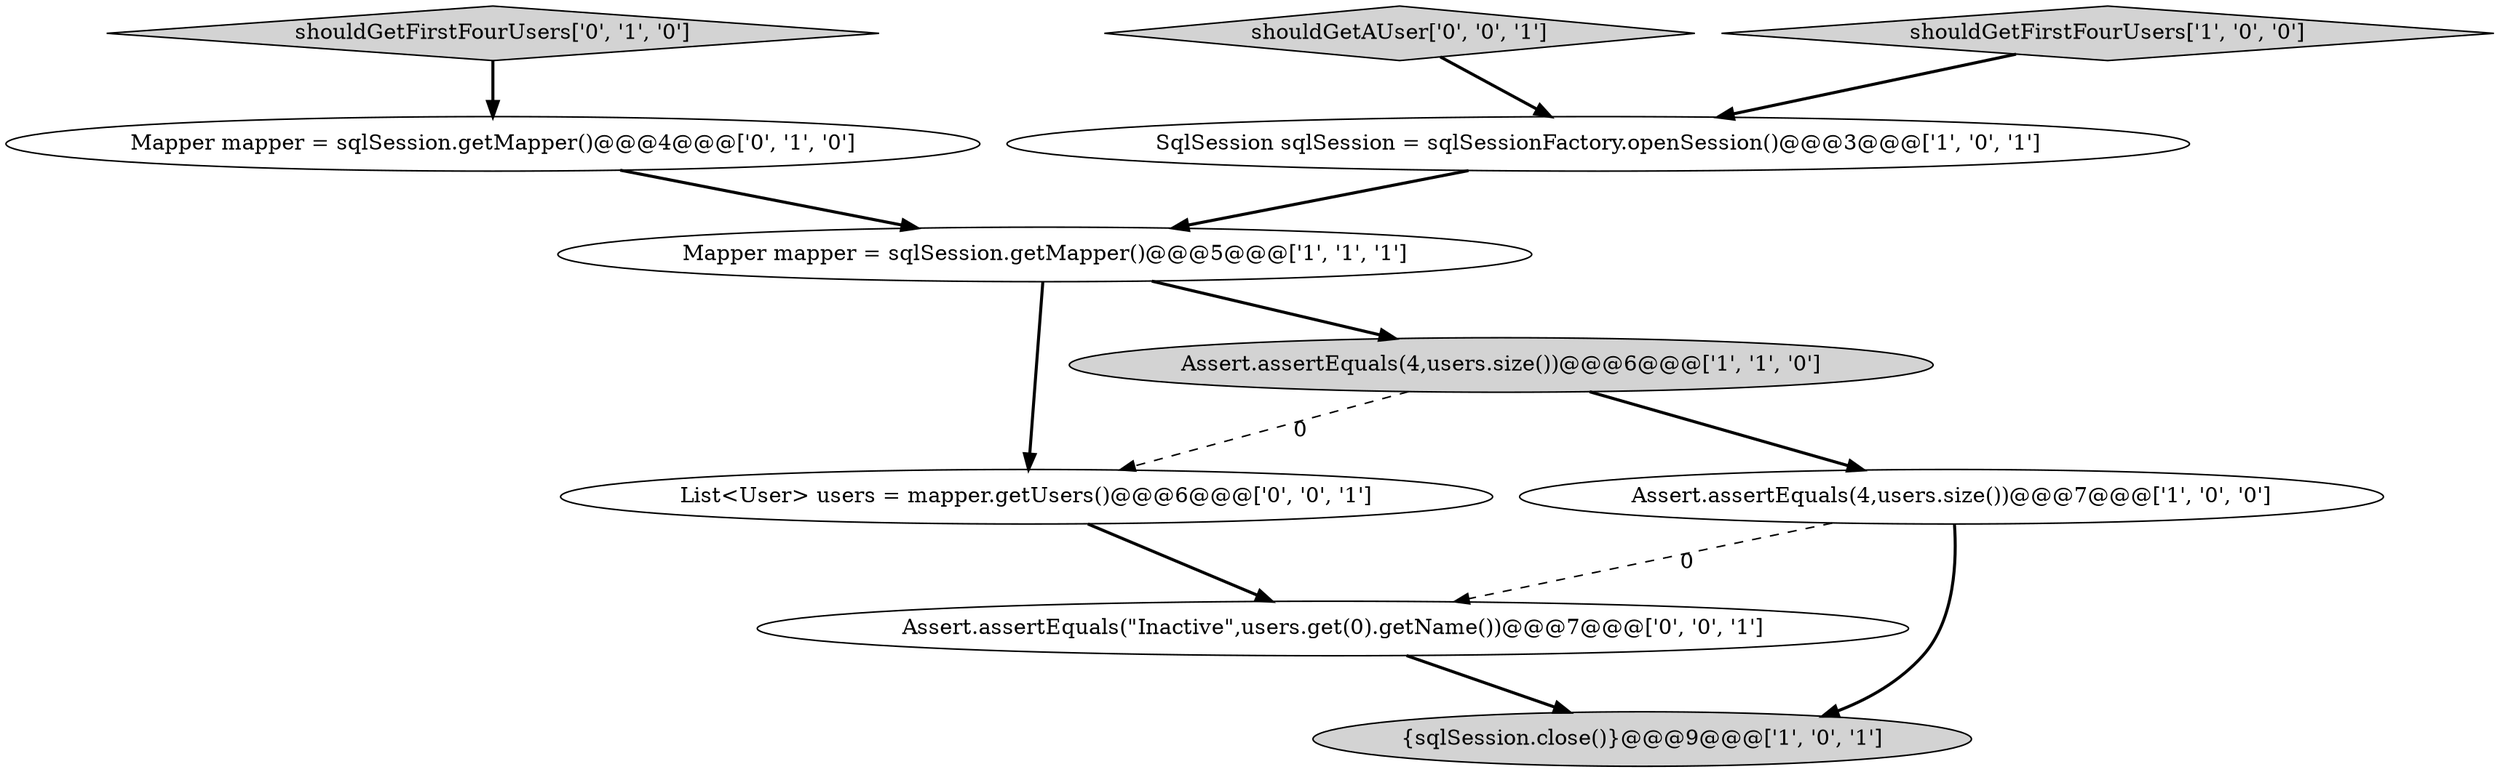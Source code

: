 digraph {
6 [style = filled, label = "shouldGetFirstFourUsers['0', '1', '0']", fillcolor = lightgray, shape = diamond image = "AAA0AAABBB2BBB"];
7 [style = filled, label = "Mapper mapper = sqlSession.getMapper()@@@4@@@['0', '1', '0']", fillcolor = white, shape = ellipse image = "AAA0AAABBB2BBB"];
5 [style = filled, label = "SqlSession sqlSession = sqlSessionFactory.openSession()@@@3@@@['1', '0', '1']", fillcolor = white, shape = ellipse image = "AAA0AAABBB1BBB"];
3 [style = filled, label = "{sqlSession.close()}@@@9@@@['1', '0', '1']", fillcolor = lightgray, shape = ellipse image = "AAA0AAABBB1BBB"];
8 [style = filled, label = "List<User> users = mapper.getUsers()@@@6@@@['0', '0', '1']", fillcolor = white, shape = ellipse image = "AAA0AAABBB3BBB"];
4 [style = filled, label = "Assert.assertEquals(4,users.size())@@@7@@@['1', '0', '0']", fillcolor = white, shape = ellipse image = "AAA0AAABBB1BBB"];
0 [style = filled, label = "Mapper mapper = sqlSession.getMapper()@@@5@@@['1', '1', '1']", fillcolor = white, shape = ellipse image = "AAA0AAABBB1BBB"];
9 [style = filled, label = "shouldGetAUser['0', '0', '1']", fillcolor = lightgray, shape = diamond image = "AAA0AAABBB3BBB"];
1 [style = filled, label = "shouldGetFirstFourUsers['1', '0', '0']", fillcolor = lightgray, shape = diamond image = "AAA0AAABBB1BBB"];
10 [style = filled, label = "Assert.assertEquals(\"Inactive\",users.get(0).getName())@@@7@@@['0', '0', '1']", fillcolor = white, shape = ellipse image = "AAA0AAABBB3BBB"];
2 [style = filled, label = "Assert.assertEquals(4,users.size())@@@6@@@['1', '1', '0']", fillcolor = lightgray, shape = ellipse image = "AAA0AAABBB1BBB"];
1->5 [style = bold, label=""];
9->5 [style = bold, label=""];
4->3 [style = bold, label=""];
8->10 [style = bold, label=""];
10->3 [style = bold, label=""];
7->0 [style = bold, label=""];
6->7 [style = bold, label=""];
5->0 [style = bold, label=""];
4->10 [style = dashed, label="0"];
2->4 [style = bold, label=""];
2->8 [style = dashed, label="0"];
0->2 [style = bold, label=""];
0->8 [style = bold, label=""];
}
